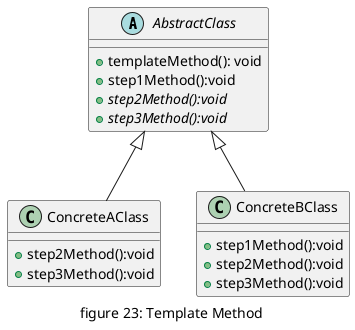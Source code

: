 @startuml "figure23_template"
caption figure 23: Template Method

abstract class AbstractClass{
    + templateMethod(): void
    + step1Method():void
    {abstract} + step2Method():void
    {abstract} + step3Method():void
}

class ConcreteAClass{
    + step2Method():void
    + step3Method():void
}

class ConcreteBClass{
    + step1Method():void
    + step2Method():void
    + step3Method():void
}


ConcreteAClass -up-|> AbstractClass
ConcreteBClass -up-|> AbstractClass

@enduml


@startuml "figure23_template_case"
caption figure 23: Template Method Case

abstract class GoOfficeByCar{
    + action() :void
    + openDoor():void
    {abstract} + powerOn():void
    {abstract} + drive():void
    {abstract} + parking():void
    {abstract} + powerOff():void
    + closeDoor():void
}

class GoOfficeByCarGolf{
    + powerOn():void
    + drive():void
    + parking():void
}

class GoOfficeByCarXiaoMi{
    + powerOn():void
    + drive():void
    + parking():void
}

GoOfficeByCarGolf -up-|> GoOfficeByCar
GoOfficeByCarXiaoMi -up-|> GoOfficeByCar

@enduml